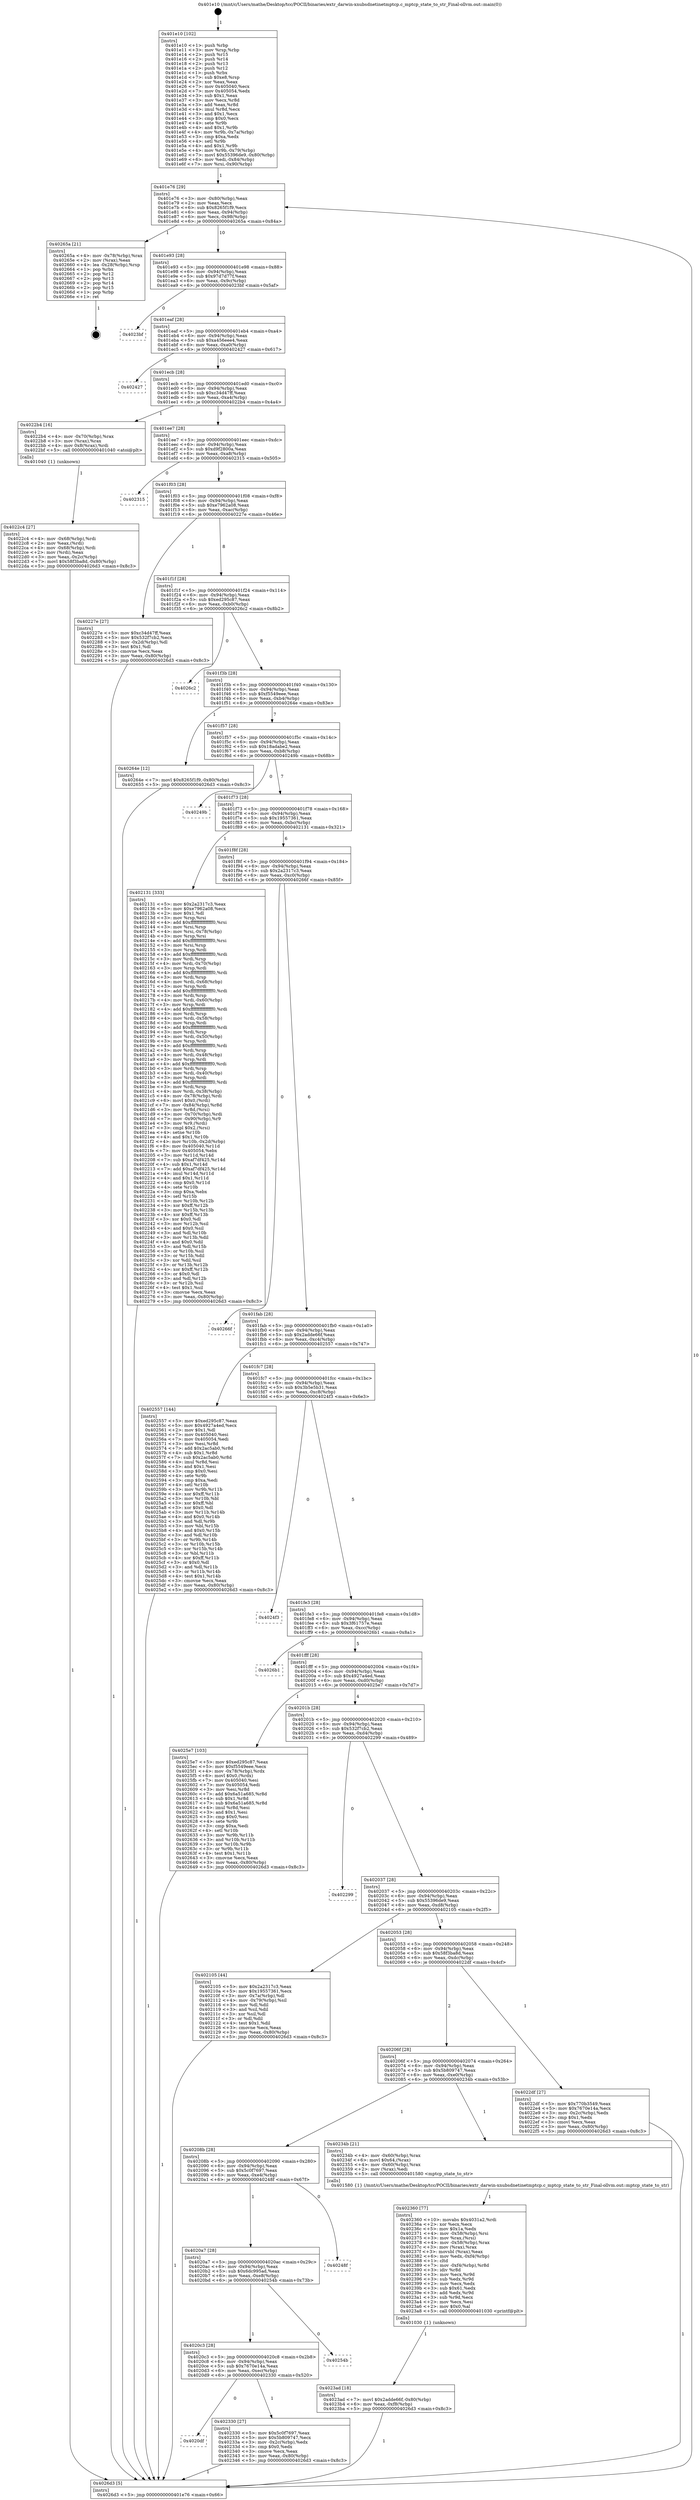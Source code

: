 digraph "0x401e10" {
  label = "0x401e10 (/mnt/c/Users/mathe/Desktop/tcc/POCII/binaries/extr_darwin-xnubsdnetinetmptcp.c_mptcp_state_to_str_Final-ollvm.out::main(0))"
  labelloc = "t"
  node[shape=record]

  Entry [label="",width=0.3,height=0.3,shape=circle,fillcolor=black,style=filled]
  "0x401e76" [label="{
     0x401e76 [29]\l
     | [instrs]\l
     &nbsp;&nbsp;0x401e76 \<+3\>: mov -0x80(%rbp),%eax\l
     &nbsp;&nbsp;0x401e79 \<+2\>: mov %eax,%ecx\l
     &nbsp;&nbsp;0x401e7b \<+6\>: sub $0x8265f1f9,%ecx\l
     &nbsp;&nbsp;0x401e81 \<+6\>: mov %eax,-0x94(%rbp)\l
     &nbsp;&nbsp;0x401e87 \<+6\>: mov %ecx,-0x98(%rbp)\l
     &nbsp;&nbsp;0x401e8d \<+6\>: je 000000000040265a \<main+0x84a\>\l
  }"]
  "0x40265a" [label="{
     0x40265a [21]\l
     | [instrs]\l
     &nbsp;&nbsp;0x40265a \<+4\>: mov -0x78(%rbp),%rax\l
     &nbsp;&nbsp;0x40265e \<+2\>: mov (%rax),%eax\l
     &nbsp;&nbsp;0x402660 \<+4\>: lea -0x28(%rbp),%rsp\l
     &nbsp;&nbsp;0x402664 \<+1\>: pop %rbx\l
     &nbsp;&nbsp;0x402665 \<+2\>: pop %r12\l
     &nbsp;&nbsp;0x402667 \<+2\>: pop %r13\l
     &nbsp;&nbsp;0x402669 \<+2\>: pop %r14\l
     &nbsp;&nbsp;0x40266b \<+2\>: pop %r15\l
     &nbsp;&nbsp;0x40266d \<+1\>: pop %rbp\l
     &nbsp;&nbsp;0x40266e \<+1\>: ret\l
  }"]
  "0x401e93" [label="{
     0x401e93 [28]\l
     | [instrs]\l
     &nbsp;&nbsp;0x401e93 \<+5\>: jmp 0000000000401e98 \<main+0x88\>\l
     &nbsp;&nbsp;0x401e98 \<+6\>: mov -0x94(%rbp),%eax\l
     &nbsp;&nbsp;0x401e9e \<+5\>: sub $0x97d7d77f,%eax\l
     &nbsp;&nbsp;0x401ea3 \<+6\>: mov %eax,-0x9c(%rbp)\l
     &nbsp;&nbsp;0x401ea9 \<+6\>: je 00000000004023bf \<main+0x5af\>\l
  }"]
  Exit [label="",width=0.3,height=0.3,shape=circle,fillcolor=black,style=filled,peripheries=2]
  "0x4023bf" [label="{
     0x4023bf\l
  }", style=dashed]
  "0x401eaf" [label="{
     0x401eaf [28]\l
     | [instrs]\l
     &nbsp;&nbsp;0x401eaf \<+5\>: jmp 0000000000401eb4 \<main+0xa4\>\l
     &nbsp;&nbsp;0x401eb4 \<+6\>: mov -0x94(%rbp),%eax\l
     &nbsp;&nbsp;0x401eba \<+5\>: sub $0xa456eee4,%eax\l
     &nbsp;&nbsp;0x401ebf \<+6\>: mov %eax,-0xa0(%rbp)\l
     &nbsp;&nbsp;0x401ec5 \<+6\>: je 0000000000402427 \<main+0x617\>\l
  }"]
  "0x4023ad" [label="{
     0x4023ad [18]\l
     | [instrs]\l
     &nbsp;&nbsp;0x4023ad \<+7\>: movl $0x2adde66f,-0x80(%rbp)\l
     &nbsp;&nbsp;0x4023b4 \<+6\>: mov %eax,-0xf8(%rbp)\l
     &nbsp;&nbsp;0x4023ba \<+5\>: jmp 00000000004026d3 \<main+0x8c3\>\l
  }"]
  "0x402427" [label="{
     0x402427\l
  }", style=dashed]
  "0x401ecb" [label="{
     0x401ecb [28]\l
     | [instrs]\l
     &nbsp;&nbsp;0x401ecb \<+5\>: jmp 0000000000401ed0 \<main+0xc0\>\l
     &nbsp;&nbsp;0x401ed0 \<+6\>: mov -0x94(%rbp),%eax\l
     &nbsp;&nbsp;0x401ed6 \<+5\>: sub $0xc34d47ff,%eax\l
     &nbsp;&nbsp;0x401edb \<+6\>: mov %eax,-0xa4(%rbp)\l
     &nbsp;&nbsp;0x401ee1 \<+6\>: je 00000000004022b4 \<main+0x4a4\>\l
  }"]
  "0x402360" [label="{
     0x402360 [77]\l
     | [instrs]\l
     &nbsp;&nbsp;0x402360 \<+10\>: movabs $0x4031a2,%rdi\l
     &nbsp;&nbsp;0x40236a \<+2\>: xor %ecx,%ecx\l
     &nbsp;&nbsp;0x40236c \<+5\>: mov $0x1a,%edx\l
     &nbsp;&nbsp;0x402371 \<+4\>: mov -0x58(%rbp),%rsi\l
     &nbsp;&nbsp;0x402375 \<+3\>: mov %rax,(%rsi)\l
     &nbsp;&nbsp;0x402378 \<+4\>: mov -0x58(%rbp),%rax\l
     &nbsp;&nbsp;0x40237c \<+3\>: mov (%rax),%rax\l
     &nbsp;&nbsp;0x40237f \<+3\>: movsbl (%rax),%eax\l
     &nbsp;&nbsp;0x402382 \<+6\>: mov %edx,-0xf4(%rbp)\l
     &nbsp;&nbsp;0x402388 \<+1\>: cltd\l
     &nbsp;&nbsp;0x402389 \<+7\>: mov -0xf4(%rbp),%r8d\l
     &nbsp;&nbsp;0x402390 \<+3\>: idiv %r8d\l
     &nbsp;&nbsp;0x402393 \<+3\>: mov %ecx,%r9d\l
     &nbsp;&nbsp;0x402396 \<+3\>: sub %edx,%r9d\l
     &nbsp;&nbsp;0x402399 \<+2\>: mov %ecx,%edx\l
     &nbsp;&nbsp;0x40239b \<+3\>: sub $0x61,%edx\l
     &nbsp;&nbsp;0x40239e \<+3\>: add %edx,%r9d\l
     &nbsp;&nbsp;0x4023a1 \<+3\>: sub %r9d,%ecx\l
     &nbsp;&nbsp;0x4023a4 \<+2\>: mov %ecx,%esi\l
     &nbsp;&nbsp;0x4023a6 \<+2\>: mov $0x0,%al\l
     &nbsp;&nbsp;0x4023a8 \<+5\>: call 0000000000401030 \<printf@plt\>\l
     | [calls]\l
     &nbsp;&nbsp;0x401030 \{1\} (unknown)\l
  }"]
  "0x4022b4" [label="{
     0x4022b4 [16]\l
     | [instrs]\l
     &nbsp;&nbsp;0x4022b4 \<+4\>: mov -0x70(%rbp),%rax\l
     &nbsp;&nbsp;0x4022b8 \<+3\>: mov (%rax),%rax\l
     &nbsp;&nbsp;0x4022bb \<+4\>: mov 0x8(%rax),%rdi\l
     &nbsp;&nbsp;0x4022bf \<+5\>: call 0000000000401040 \<atoi@plt\>\l
     | [calls]\l
     &nbsp;&nbsp;0x401040 \{1\} (unknown)\l
  }"]
  "0x401ee7" [label="{
     0x401ee7 [28]\l
     | [instrs]\l
     &nbsp;&nbsp;0x401ee7 \<+5\>: jmp 0000000000401eec \<main+0xdc\>\l
     &nbsp;&nbsp;0x401eec \<+6\>: mov -0x94(%rbp),%eax\l
     &nbsp;&nbsp;0x401ef2 \<+5\>: sub $0xd9f2800a,%eax\l
     &nbsp;&nbsp;0x401ef7 \<+6\>: mov %eax,-0xa8(%rbp)\l
     &nbsp;&nbsp;0x401efd \<+6\>: je 0000000000402315 \<main+0x505\>\l
  }"]
  "0x4020df" [label="{
     0x4020df\l
  }", style=dashed]
  "0x402315" [label="{
     0x402315\l
  }", style=dashed]
  "0x401f03" [label="{
     0x401f03 [28]\l
     | [instrs]\l
     &nbsp;&nbsp;0x401f03 \<+5\>: jmp 0000000000401f08 \<main+0xf8\>\l
     &nbsp;&nbsp;0x401f08 \<+6\>: mov -0x94(%rbp),%eax\l
     &nbsp;&nbsp;0x401f0e \<+5\>: sub $0xe7962a08,%eax\l
     &nbsp;&nbsp;0x401f13 \<+6\>: mov %eax,-0xac(%rbp)\l
     &nbsp;&nbsp;0x401f19 \<+6\>: je 000000000040227e \<main+0x46e\>\l
  }"]
  "0x402330" [label="{
     0x402330 [27]\l
     | [instrs]\l
     &nbsp;&nbsp;0x402330 \<+5\>: mov $0x5c0f7697,%eax\l
     &nbsp;&nbsp;0x402335 \<+5\>: mov $0x5b809747,%ecx\l
     &nbsp;&nbsp;0x40233a \<+3\>: mov -0x2c(%rbp),%edx\l
     &nbsp;&nbsp;0x40233d \<+3\>: cmp $0x0,%edx\l
     &nbsp;&nbsp;0x402340 \<+3\>: cmove %ecx,%eax\l
     &nbsp;&nbsp;0x402343 \<+3\>: mov %eax,-0x80(%rbp)\l
     &nbsp;&nbsp;0x402346 \<+5\>: jmp 00000000004026d3 \<main+0x8c3\>\l
  }"]
  "0x40227e" [label="{
     0x40227e [27]\l
     | [instrs]\l
     &nbsp;&nbsp;0x40227e \<+5\>: mov $0xc34d47ff,%eax\l
     &nbsp;&nbsp;0x402283 \<+5\>: mov $0x532f7cb2,%ecx\l
     &nbsp;&nbsp;0x402288 \<+3\>: mov -0x2d(%rbp),%dl\l
     &nbsp;&nbsp;0x40228b \<+3\>: test $0x1,%dl\l
     &nbsp;&nbsp;0x40228e \<+3\>: cmovne %ecx,%eax\l
     &nbsp;&nbsp;0x402291 \<+3\>: mov %eax,-0x80(%rbp)\l
     &nbsp;&nbsp;0x402294 \<+5\>: jmp 00000000004026d3 \<main+0x8c3\>\l
  }"]
  "0x401f1f" [label="{
     0x401f1f [28]\l
     | [instrs]\l
     &nbsp;&nbsp;0x401f1f \<+5\>: jmp 0000000000401f24 \<main+0x114\>\l
     &nbsp;&nbsp;0x401f24 \<+6\>: mov -0x94(%rbp),%eax\l
     &nbsp;&nbsp;0x401f2a \<+5\>: sub $0xed295c87,%eax\l
     &nbsp;&nbsp;0x401f2f \<+6\>: mov %eax,-0xb0(%rbp)\l
     &nbsp;&nbsp;0x401f35 \<+6\>: je 00000000004026c2 \<main+0x8b2\>\l
  }"]
  "0x4020c3" [label="{
     0x4020c3 [28]\l
     | [instrs]\l
     &nbsp;&nbsp;0x4020c3 \<+5\>: jmp 00000000004020c8 \<main+0x2b8\>\l
     &nbsp;&nbsp;0x4020c8 \<+6\>: mov -0x94(%rbp),%eax\l
     &nbsp;&nbsp;0x4020ce \<+5\>: sub $0x7670e14a,%eax\l
     &nbsp;&nbsp;0x4020d3 \<+6\>: mov %eax,-0xec(%rbp)\l
     &nbsp;&nbsp;0x4020d9 \<+6\>: je 0000000000402330 \<main+0x520\>\l
  }"]
  "0x4026c2" [label="{
     0x4026c2\l
  }", style=dashed]
  "0x401f3b" [label="{
     0x401f3b [28]\l
     | [instrs]\l
     &nbsp;&nbsp;0x401f3b \<+5\>: jmp 0000000000401f40 \<main+0x130\>\l
     &nbsp;&nbsp;0x401f40 \<+6\>: mov -0x94(%rbp),%eax\l
     &nbsp;&nbsp;0x401f46 \<+5\>: sub $0xf5549eee,%eax\l
     &nbsp;&nbsp;0x401f4b \<+6\>: mov %eax,-0xb4(%rbp)\l
     &nbsp;&nbsp;0x401f51 \<+6\>: je 000000000040264e \<main+0x83e\>\l
  }"]
  "0x40254b" [label="{
     0x40254b\l
  }", style=dashed]
  "0x40264e" [label="{
     0x40264e [12]\l
     | [instrs]\l
     &nbsp;&nbsp;0x40264e \<+7\>: movl $0x8265f1f9,-0x80(%rbp)\l
     &nbsp;&nbsp;0x402655 \<+5\>: jmp 00000000004026d3 \<main+0x8c3\>\l
  }"]
  "0x401f57" [label="{
     0x401f57 [28]\l
     | [instrs]\l
     &nbsp;&nbsp;0x401f57 \<+5\>: jmp 0000000000401f5c \<main+0x14c\>\l
     &nbsp;&nbsp;0x401f5c \<+6\>: mov -0x94(%rbp),%eax\l
     &nbsp;&nbsp;0x401f62 \<+5\>: sub $0x18adabe2,%eax\l
     &nbsp;&nbsp;0x401f67 \<+6\>: mov %eax,-0xb8(%rbp)\l
     &nbsp;&nbsp;0x401f6d \<+6\>: je 000000000040249b \<main+0x68b\>\l
  }"]
  "0x4020a7" [label="{
     0x4020a7 [28]\l
     | [instrs]\l
     &nbsp;&nbsp;0x4020a7 \<+5\>: jmp 00000000004020ac \<main+0x29c\>\l
     &nbsp;&nbsp;0x4020ac \<+6\>: mov -0x94(%rbp),%eax\l
     &nbsp;&nbsp;0x4020b2 \<+5\>: sub $0x6dc995ad,%eax\l
     &nbsp;&nbsp;0x4020b7 \<+6\>: mov %eax,-0xe8(%rbp)\l
     &nbsp;&nbsp;0x4020bd \<+6\>: je 000000000040254b \<main+0x73b\>\l
  }"]
  "0x40249b" [label="{
     0x40249b\l
  }", style=dashed]
  "0x401f73" [label="{
     0x401f73 [28]\l
     | [instrs]\l
     &nbsp;&nbsp;0x401f73 \<+5\>: jmp 0000000000401f78 \<main+0x168\>\l
     &nbsp;&nbsp;0x401f78 \<+6\>: mov -0x94(%rbp),%eax\l
     &nbsp;&nbsp;0x401f7e \<+5\>: sub $0x19557361,%eax\l
     &nbsp;&nbsp;0x401f83 \<+6\>: mov %eax,-0xbc(%rbp)\l
     &nbsp;&nbsp;0x401f89 \<+6\>: je 0000000000402131 \<main+0x321\>\l
  }"]
  "0x40248f" [label="{
     0x40248f\l
  }", style=dashed]
  "0x402131" [label="{
     0x402131 [333]\l
     | [instrs]\l
     &nbsp;&nbsp;0x402131 \<+5\>: mov $0x2a2317c3,%eax\l
     &nbsp;&nbsp;0x402136 \<+5\>: mov $0xe7962a08,%ecx\l
     &nbsp;&nbsp;0x40213b \<+2\>: mov $0x1,%dl\l
     &nbsp;&nbsp;0x40213d \<+3\>: mov %rsp,%rsi\l
     &nbsp;&nbsp;0x402140 \<+4\>: add $0xfffffffffffffff0,%rsi\l
     &nbsp;&nbsp;0x402144 \<+3\>: mov %rsi,%rsp\l
     &nbsp;&nbsp;0x402147 \<+4\>: mov %rsi,-0x78(%rbp)\l
     &nbsp;&nbsp;0x40214b \<+3\>: mov %rsp,%rsi\l
     &nbsp;&nbsp;0x40214e \<+4\>: add $0xfffffffffffffff0,%rsi\l
     &nbsp;&nbsp;0x402152 \<+3\>: mov %rsi,%rsp\l
     &nbsp;&nbsp;0x402155 \<+3\>: mov %rsp,%rdi\l
     &nbsp;&nbsp;0x402158 \<+4\>: add $0xfffffffffffffff0,%rdi\l
     &nbsp;&nbsp;0x40215c \<+3\>: mov %rdi,%rsp\l
     &nbsp;&nbsp;0x40215f \<+4\>: mov %rdi,-0x70(%rbp)\l
     &nbsp;&nbsp;0x402163 \<+3\>: mov %rsp,%rdi\l
     &nbsp;&nbsp;0x402166 \<+4\>: add $0xfffffffffffffff0,%rdi\l
     &nbsp;&nbsp;0x40216a \<+3\>: mov %rdi,%rsp\l
     &nbsp;&nbsp;0x40216d \<+4\>: mov %rdi,-0x68(%rbp)\l
     &nbsp;&nbsp;0x402171 \<+3\>: mov %rsp,%rdi\l
     &nbsp;&nbsp;0x402174 \<+4\>: add $0xfffffffffffffff0,%rdi\l
     &nbsp;&nbsp;0x402178 \<+3\>: mov %rdi,%rsp\l
     &nbsp;&nbsp;0x40217b \<+4\>: mov %rdi,-0x60(%rbp)\l
     &nbsp;&nbsp;0x40217f \<+3\>: mov %rsp,%rdi\l
     &nbsp;&nbsp;0x402182 \<+4\>: add $0xfffffffffffffff0,%rdi\l
     &nbsp;&nbsp;0x402186 \<+3\>: mov %rdi,%rsp\l
     &nbsp;&nbsp;0x402189 \<+4\>: mov %rdi,-0x58(%rbp)\l
     &nbsp;&nbsp;0x40218d \<+3\>: mov %rsp,%rdi\l
     &nbsp;&nbsp;0x402190 \<+4\>: add $0xfffffffffffffff0,%rdi\l
     &nbsp;&nbsp;0x402194 \<+3\>: mov %rdi,%rsp\l
     &nbsp;&nbsp;0x402197 \<+4\>: mov %rdi,-0x50(%rbp)\l
     &nbsp;&nbsp;0x40219b \<+3\>: mov %rsp,%rdi\l
     &nbsp;&nbsp;0x40219e \<+4\>: add $0xfffffffffffffff0,%rdi\l
     &nbsp;&nbsp;0x4021a2 \<+3\>: mov %rdi,%rsp\l
     &nbsp;&nbsp;0x4021a5 \<+4\>: mov %rdi,-0x48(%rbp)\l
     &nbsp;&nbsp;0x4021a9 \<+3\>: mov %rsp,%rdi\l
     &nbsp;&nbsp;0x4021ac \<+4\>: add $0xfffffffffffffff0,%rdi\l
     &nbsp;&nbsp;0x4021b0 \<+3\>: mov %rdi,%rsp\l
     &nbsp;&nbsp;0x4021b3 \<+4\>: mov %rdi,-0x40(%rbp)\l
     &nbsp;&nbsp;0x4021b7 \<+3\>: mov %rsp,%rdi\l
     &nbsp;&nbsp;0x4021ba \<+4\>: add $0xfffffffffffffff0,%rdi\l
     &nbsp;&nbsp;0x4021be \<+3\>: mov %rdi,%rsp\l
     &nbsp;&nbsp;0x4021c1 \<+4\>: mov %rdi,-0x38(%rbp)\l
     &nbsp;&nbsp;0x4021c5 \<+4\>: mov -0x78(%rbp),%rdi\l
     &nbsp;&nbsp;0x4021c9 \<+6\>: movl $0x0,(%rdi)\l
     &nbsp;&nbsp;0x4021cf \<+7\>: mov -0x84(%rbp),%r8d\l
     &nbsp;&nbsp;0x4021d6 \<+3\>: mov %r8d,(%rsi)\l
     &nbsp;&nbsp;0x4021d9 \<+4\>: mov -0x70(%rbp),%rdi\l
     &nbsp;&nbsp;0x4021dd \<+7\>: mov -0x90(%rbp),%r9\l
     &nbsp;&nbsp;0x4021e4 \<+3\>: mov %r9,(%rdi)\l
     &nbsp;&nbsp;0x4021e7 \<+3\>: cmpl $0x2,(%rsi)\l
     &nbsp;&nbsp;0x4021ea \<+4\>: setne %r10b\l
     &nbsp;&nbsp;0x4021ee \<+4\>: and $0x1,%r10b\l
     &nbsp;&nbsp;0x4021f2 \<+4\>: mov %r10b,-0x2d(%rbp)\l
     &nbsp;&nbsp;0x4021f6 \<+8\>: mov 0x405040,%r11d\l
     &nbsp;&nbsp;0x4021fe \<+7\>: mov 0x405054,%ebx\l
     &nbsp;&nbsp;0x402205 \<+3\>: mov %r11d,%r14d\l
     &nbsp;&nbsp;0x402208 \<+7\>: sub $0xaf7df425,%r14d\l
     &nbsp;&nbsp;0x40220f \<+4\>: sub $0x1,%r14d\l
     &nbsp;&nbsp;0x402213 \<+7\>: add $0xaf7df425,%r14d\l
     &nbsp;&nbsp;0x40221a \<+4\>: imul %r14d,%r11d\l
     &nbsp;&nbsp;0x40221e \<+4\>: and $0x1,%r11d\l
     &nbsp;&nbsp;0x402222 \<+4\>: cmp $0x0,%r11d\l
     &nbsp;&nbsp;0x402226 \<+4\>: sete %r10b\l
     &nbsp;&nbsp;0x40222a \<+3\>: cmp $0xa,%ebx\l
     &nbsp;&nbsp;0x40222d \<+4\>: setl %r15b\l
     &nbsp;&nbsp;0x402231 \<+3\>: mov %r10b,%r12b\l
     &nbsp;&nbsp;0x402234 \<+4\>: xor $0xff,%r12b\l
     &nbsp;&nbsp;0x402238 \<+3\>: mov %r15b,%r13b\l
     &nbsp;&nbsp;0x40223b \<+4\>: xor $0xff,%r13b\l
     &nbsp;&nbsp;0x40223f \<+3\>: xor $0x0,%dl\l
     &nbsp;&nbsp;0x402242 \<+3\>: mov %r12b,%sil\l
     &nbsp;&nbsp;0x402245 \<+4\>: and $0x0,%sil\l
     &nbsp;&nbsp;0x402249 \<+3\>: and %dl,%r10b\l
     &nbsp;&nbsp;0x40224c \<+3\>: mov %r13b,%dil\l
     &nbsp;&nbsp;0x40224f \<+4\>: and $0x0,%dil\l
     &nbsp;&nbsp;0x402253 \<+3\>: and %dl,%r15b\l
     &nbsp;&nbsp;0x402256 \<+3\>: or %r10b,%sil\l
     &nbsp;&nbsp;0x402259 \<+3\>: or %r15b,%dil\l
     &nbsp;&nbsp;0x40225c \<+3\>: xor %dil,%sil\l
     &nbsp;&nbsp;0x40225f \<+3\>: or %r13b,%r12b\l
     &nbsp;&nbsp;0x402262 \<+4\>: xor $0xff,%r12b\l
     &nbsp;&nbsp;0x402266 \<+3\>: or $0x0,%dl\l
     &nbsp;&nbsp;0x402269 \<+3\>: and %dl,%r12b\l
     &nbsp;&nbsp;0x40226c \<+3\>: or %r12b,%sil\l
     &nbsp;&nbsp;0x40226f \<+4\>: test $0x1,%sil\l
     &nbsp;&nbsp;0x402273 \<+3\>: cmovne %ecx,%eax\l
     &nbsp;&nbsp;0x402276 \<+3\>: mov %eax,-0x80(%rbp)\l
     &nbsp;&nbsp;0x402279 \<+5\>: jmp 00000000004026d3 \<main+0x8c3\>\l
  }"]
  "0x401f8f" [label="{
     0x401f8f [28]\l
     | [instrs]\l
     &nbsp;&nbsp;0x401f8f \<+5\>: jmp 0000000000401f94 \<main+0x184\>\l
     &nbsp;&nbsp;0x401f94 \<+6\>: mov -0x94(%rbp),%eax\l
     &nbsp;&nbsp;0x401f9a \<+5\>: sub $0x2a2317c3,%eax\l
     &nbsp;&nbsp;0x401f9f \<+6\>: mov %eax,-0xc0(%rbp)\l
     &nbsp;&nbsp;0x401fa5 \<+6\>: je 000000000040266f \<main+0x85f\>\l
  }"]
  "0x40208b" [label="{
     0x40208b [28]\l
     | [instrs]\l
     &nbsp;&nbsp;0x40208b \<+5\>: jmp 0000000000402090 \<main+0x280\>\l
     &nbsp;&nbsp;0x402090 \<+6\>: mov -0x94(%rbp),%eax\l
     &nbsp;&nbsp;0x402096 \<+5\>: sub $0x5c0f7697,%eax\l
     &nbsp;&nbsp;0x40209b \<+6\>: mov %eax,-0xe4(%rbp)\l
     &nbsp;&nbsp;0x4020a1 \<+6\>: je 000000000040248f \<main+0x67f\>\l
  }"]
  "0x40266f" [label="{
     0x40266f\l
  }", style=dashed]
  "0x401fab" [label="{
     0x401fab [28]\l
     | [instrs]\l
     &nbsp;&nbsp;0x401fab \<+5\>: jmp 0000000000401fb0 \<main+0x1a0\>\l
     &nbsp;&nbsp;0x401fb0 \<+6\>: mov -0x94(%rbp),%eax\l
     &nbsp;&nbsp;0x401fb6 \<+5\>: sub $0x2adde66f,%eax\l
     &nbsp;&nbsp;0x401fbb \<+6\>: mov %eax,-0xc4(%rbp)\l
     &nbsp;&nbsp;0x401fc1 \<+6\>: je 0000000000402557 \<main+0x747\>\l
  }"]
  "0x40234b" [label="{
     0x40234b [21]\l
     | [instrs]\l
     &nbsp;&nbsp;0x40234b \<+4\>: mov -0x60(%rbp),%rax\l
     &nbsp;&nbsp;0x40234f \<+6\>: movl $0x64,(%rax)\l
     &nbsp;&nbsp;0x402355 \<+4\>: mov -0x60(%rbp),%rax\l
     &nbsp;&nbsp;0x402359 \<+2\>: mov (%rax),%edi\l
     &nbsp;&nbsp;0x40235b \<+5\>: call 0000000000401580 \<mptcp_state_to_str\>\l
     | [calls]\l
     &nbsp;&nbsp;0x401580 \{1\} (/mnt/c/Users/mathe/Desktop/tcc/POCII/binaries/extr_darwin-xnubsdnetinetmptcp.c_mptcp_state_to_str_Final-ollvm.out::mptcp_state_to_str)\l
  }"]
  "0x402557" [label="{
     0x402557 [144]\l
     | [instrs]\l
     &nbsp;&nbsp;0x402557 \<+5\>: mov $0xed295c87,%eax\l
     &nbsp;&nbsp;0x40255c \<+5\>: mov $0x4927a4ed,%ecx\l
     &nbsp;&nbsp;0x402561 \<+2\>: mov $0x1,%dl\l
     &nbsp;&nbsp;0x402563 \<+7\>: mov 0x405040,%esi\l
     &nbsp;&nbsp;0x40256a \<+7\>: mov 0x405054,%edi\l
     &nbsp;&nbsp;0x402571 \<+3\>: mov %esi,%r8d\l
     &nbsp;&nbsp;0x402574 \<+7\>: add $0x2ac5ab0,%r8d\l
     &nbsp;&nbsp;0x40257b \<+4\>: sub $0x1,%r8d\l
     &nbsp;&nbsp;0x40257f \<+7\>: sub $0x2ac5ab0,%r8d\l
     &nbsp;&nbsp;0x402586 \<+4\>: imul %r8d,%esi\l
     &nbsp;&nbsp;0x40258a \<+3\>: and $0x1,%esi\l
     &nbsp;&nbsp;0x40258d \<+3\>: cmp $0x0,%esi\l
     &nbsp;&nbsp;0x402590 \<+4\>: sete %r9b\l
     &nbsp;&nbsp;0x402594 \<+3\>: cmp $0xa,%edi\l
     &nbsp;&nbsp;0x402597 \<+4\>: setl %r10b\l
     &nbsp;&nbsp;0x40259b \<+3\>: mov %r9b,%r11b\l
     &nbsp;&nbsp;0x40259e \<+4\>: xor $0xff,%r11b\l
     &nbsp;&nbsp;0x4025a2 \<+3\>: mov %r10b,%bl\l
     &nbsp;&nbsp;0x4025a5 \<+3\>: xor $0xff,%bl\l
     &nbsp;&nbsp;0x4025a8 \<+3\>: xor $0x0,%dl\l
     &nbsp;&nbsp;0x4025ab \<+3\>: mov %r11b,%r14b\l
     &nbsp;&nbsp;0x4025ae \<+4\>: and $0x0,%r14b\l
     &nbsp;&nbsp;0x4025b2 \<+3\>: and %dl,%r9b\l
     &nbsp;&nbsp;0x4025b5 \<+3\>: mov %bl,%r15b\l
     &nbsp;&nbsp;0x4025b8 \<+4\>: and $0x0,%r15b\l
     &nbsp;&nbsp;0x4025bc \<+3\>: and %dl,%r10b\l
     &nbsp;&nbsp;0x4025bf \<+3\>: or %r9b,%r14b\l
     &nbsp;&nbsp;0x4025c2 \<+3\>: or %r10b,%r15b\l
     &nbsp;&nbsp;0x4025c5 \<+3\>: xor %r15b,%r14b\l
     &nbsp;&nbsp;0x4025c8 \<+3\>: or %bl,%r11b\l
     &nbsp;&nbsp;0x4025cb \<+4\>: xor $0xff,%r11b\l
     &nbsp;&nbsp;0x4025cf \<+3\>: or $0x0,%dl\l
     &nbsp;&nbsp;0x4025d2 \<+3\>: and %dl,%r11b\l
     &nbsp;&nbsp;0x4025d5 \<+3\>: or %r11b,%r14b\l
     &nbsp;&nbsp;0x4025d8 \<+4\>: test $0x1,%r14b\l
     &nbsp;&nbsp;0x4025dc \<+3\>: cmovne %ecx,%eax\l
     &nbsp;&nbsp;0x4025df \<+3\>: mov %eax,-0x80(%rbp)\l
     &nbsp;&nbsp;0x4025e2 \<+5\>: jmp 00000000004026d3 \<main+0x8c3\>\l
  }"]
  "0x401fc7" [label="{
     0x401fc7 [28]\l
     | [instrs]\l
     &nbsp;&nbsp;0x401fc7 \<+5\>: jmp 0000000000401fcc \<main+0x1bc\>\l
     &nbsp;&nbsp;0x401fcc \<+6\>: mov -0x94(%rbp),%eax\l
     &nbsp;&nbsp;0x401fd2 \<+5\>: sub $0x3b5e5b31,%eax\l
     &nbsp;&nbsp;0x401fd7 \<+6\>: mov %eax,-0xc8(%rbp)\l
     &nbsp;&nbsp;0x401fdd \<+6\>: je 00000000004024f3 \<main+0x6e3\>\l
  }"]
  "0x40206f" [label="{
     0x40206f [28]\l
     | [instrs]\l
     &nbsp;&nbsp;0x40206f \<+5\>: jmp 0000000000402074 \<main+0x264\>\l
     &nbsp;&nbsp;0x402074 \<+6\>: mov -0x94(%rbp),%eax\l
     &nbsp;&nbsp;0x40207a \<+5\>: sub $0x5b809747,%eax\l
     &nbsp;&nbsp;0x40207f \<+6\>: mov %eax,-0xe0(%rbp)\l
     &nbsp;&nbsp;0x402085 \<+6\>: je 000000000040234b \<main+0x53b\>\l
  }"]
  "0x4024f3" [label="{
     0x4024f3\l
  }", style=dashed]
  "0x401fe3" [label="{
     0x401fe3 [28]\l
     | [instrs]\l
     &nbsp;&nbsp;0x401fe3 \<+5\>: jmp 0000000000401fe8 \<main+0x1d8\>\l
     &nbsp;&nbsp;0x401fe8 \<+6\>: mov -0x94(%rbp),%eax\l
     &nbsp;&nbsp;0x401fee \<+5\>: sub $0x3f61757e,%eax\l
     &nbsp;&nbsp;0x401ff3 \<+6\>: mov %eax,-0xcc(%rbp)\l
     &nbsp;&nbsp;0x401ff9 \<+6\>: je 00000000004026b1 \<main+0x8a1\>\l
  }"]
  "0x4022df" [label="{
     0x4022df [27]\l
     | [instrs]\l
     &nbsp;&nbsp;0x4022df \<+5\>: mov $0x770b3549,%eax\l
     &nbsp;&nbsp;0x4022e4 \<+5\>: mov $0x7670e14a,%ecx\l
     &nbsp;&nbsp;0x4022e9 \<+3\>: mov -0x2c(%rbp),%edx\l
     &nbsp;&nbsp;0x4022ec \<+3\>: cmp $0x1,%edx\l
     &nbsp;&nbsp;0x4022ef \<+3\>: cmovl %ecx,%eax\l
     &nbsp;&nbsp;0x4022f2 \<+3\>: mov %eax,-0x80(%rbp)\l
     &nbsp;&nbsp;0x4022f5 \<+5\>: jmp 00000000004026d3 \<main+0x8c3\>\l
  }"]
  "0x4026b1" [label="{
     0x4026b1\l
  }", style=dashed]
  "0x401fff" [label="{
     0x401fff [28]\l
     | [instrs]\l
     &nbsp;&nbsp;0x401fff \<+5\>: jmp 0000000000402004 \<main+0x1f4\>\l
     &nbsp;&nbsp;0x402004 \<+6\>: mov -0x94(%rbp),%eax\l
     &nbsp;&nbsp;0x40200a \<+5\>: sub $0x4927a4ed,%eax\l
     &nbsp;&nbsp;0x40200f \<+6\>: mov %eax,-0xd0(%rbp)\l
     &nbsp;&nbsp;0x402015 \<+6\>: je 00000000004025e7 \<main+0x7d7\>\l
  }"]
  "0x4022c4" [label="{
     0x4022c4 [27]\l
     | [instrs]\l
     &nbsp;&nbsp;0x4022c4 \<+4\>: mov -0x68(%rbp),%rdi\l
     &nbsp;&nbsp;0x4022c8 \<+2\>: mov %eax,(%rdi)\l
     &nbsp;&nbsp;0x4022ca \<+4\>: mov -0x68(%rbp),%rdi\l
     &nbsp;&nbsp;0x4022ce \<+2\>: mov (%rdi),%eax\l
     &nbsp;&nbsp;0x4022d0 \<+3\>: mov %eax,-0x2c(%rbp)\l
     &nbsp;&nbsp;0x4022d3 \<+7\>: movl $0x58f3ba8d,-0x80(%rbp)\l
     &nbsp;&nbsp;0x4022da \<+5\>: jmp 00000000004026d3 \<main+0x8c3\>\l
  }"]
  "0x4025e7" [label="{
     0x4025e7 [103]\l
     | [instrs]\l
     &nbsp;&nbsp;0x4025e7 \<+5\>: mov $0xed295c87,%eax\l
     &nbsp;&nbsp;0x4025ec \<+5\>: mov $0xf5549eee,%ecx\l
     &nbsp;&nbsp;0x4025f1 \<+4\>: mov -0x78(%rbp),%rdx\l
     &nbsp;&nbsp;0x4025f5 \<+6\>: movl $0x0,(%rdx)\l
     &nbsp;&nbsp;0x4025fb \<+7\>: mov 0x405040,%esi\l
     &nbsp;&nbsp;0x402602 \<+7\>: mov 0x405054,%edi\l
     &nbsp;&nbsp;0x402609 \<+3\>: mov %esi,%r8d\l
     &nbsp;&nbsp;0x40260c \<+7\>: add $0x6a51a685,%r8d\l
     &nbsp;&nbsp;0x402613 \<+4\>: sub $0x1,%r8d\l
     &nbsp;&nbsp;0x402617 \<+7\>: sub $0x6a51a685,%r8d\l
     &nbsp;&nbsp;0x40261e \<+4\>: imul %r8d,%esi\l
     &nbsp;&nbsp;0x402622 \<+3\>: and $0x1,%esi\l
     &nbsp;&nbsp;0x402625 \<+3\>: cmp $0x0,%esi\l
     &nbsp;&nbsp;0x402628 \<+4\>: sete %r9b\l
     &nbsp;&nbsp;0x40262c \<+3\>: cmp $0xa,%edi\l
     &nbsp;&nbsp;0x40262f \<+4\>: setl %r10b\l
     &nbsp;&nbsp;0x402633 \<+3\>: mov %r9b,%r11b\l
     &nbsp;&nbsp;0x402636 \<+3\>: and %r10b,%r11b\l
     &nbsp;&nbsp;0x402639 \<+3\>: xor %r10b,%r9b\l
     &nbsp;&nbsp;0x40263c \<+3\>: or %r9b,%r11b\l
     &nbsp;&nbsp;0x40263f \<+4\>: test $0x1,%r11b\l
     &nbsp;&nbsp;0x402643 \<+3\>: cmovne %ecx,%eax\l
     &nbsp;&nbsp;0x402646 \<+3\>: mov %eax,-0x80(%rbp)\l
     &nbsp;&nbsp;0x402649 \<+5\>: jmp 00000000004026d3 \<main+0x8c3\>\l
  }"]
  "0x40201b" [label="{
     0x40201b [28]\l
     | [instrs]\l
     &nbsp;&nbsp;0x40201b \<+5\>: jmp 0000000000402020 \<main+0x210\>\l
     &nbsp;&nbsp;0x402020 \<+6\>: mov -0x94(%rbp),%eax\l
     &nbsp;&nbsp;0x402026 \<+5\>: sub $0x532f7cb2,%eax\l
     &nbsp;&nbsp;0x40202b \<+6\>: mov %eax,-0xd4(%rbp)\l
     &nbsp;&nbsp;0x402031 \<+6\>: je 0000000000402299 \<main+0x489\>\l
  }"]
  "0x401e10" [label="{
     0x401e10 [102]\l
     | [instrs]\l
     &nbsp;&nbsp;0x401e10 \<+1\>: push %rbp\l
     &nbsp;&nbsp;0x401e11 \<+3\>: mov %rsp,%rbp\l
     &nbsp;&nbsp;0x401e14 \<+2\>: push %r15\l
     &nbsp;&nbsp;0x401e16 \<+2\>: push %r14\l
     &nbsp;&nbsp;0x401e18 \<+2\>: push %r13\l
     &nbsp;&nbsp;0x401e1a \<+2\>: push %r12\l
     &nbsp;&nbsp;0x401e1c \<+1\>: push %rbx\l
     &nbsp;&nbsp;0x401e1d \<+7\>: sub $0xe8,%rsp\l
     &nbsp;&nbsp;0x401e24 \<+2\>: xor %eax,%eax\l
     &nbsp;&nbsp;0x401e26 \<+7\>: mov 0x405040,%ecx\l
     &nbsp;&nbsp;0x401e2d \<+7\>: mov 0x405054,%edx\l
     &nbsp;&nbsp;0x401e34 \<+3\>: sub $0x1,%eax\l
     &nbsp;&nbsp;0x401e37 \<+3\>: mov %ecx,%r8d\l
     &nbsp;&nbsp;0x401e3a \<+3\>: add %eax,%r8d\l
     &nbsp;&nbsp;0x401e3d \<+4\>: imul %r8d,%ecx\l
     &nbsp;&nbsp;0x401e41 \<+3\>: and $0x1,%ecx\l
     &nbsp;&nbsp;0x401e44 \<+3\>: cmp $0x0,%ecx\l
     &nbsp;&nbsp;0x401e47 \<+4\>: sete %r9b\l
     &nbsp;&nbsp;0x401e4b \<+4\>: and $0x1,%r9b\l
     &nbsp;&nbsp;0x401e4f \<+4\>: mov %r9b,-0x7a(%rbp)\l
     &nbsp;&nbsp;0x401e53 \<+3\>: cmp $0xa,%edx\l
     &nbsp;&nbsp;0x401e56 \<+4\>: setl %r9b\l
     &nbsp;&nbsp;0x401e5a \<+4\>: and $0x1,%r9b\l
     &nbsp;&nbsp;0x401e5e \<+4\>: mov %r9b,-0x79(%rbp)\l
     &nbsp;&nbsp;0x401e62 \<+7\>: movl $0x55396de9,-0x80(%rbp)\l
     &nbsp;&nbsp;0x401e69 \<+6\>: mov %edi,-0x84(%rbp)\l
     &nbsp;&nbsp;0x401e6f \<+7\>: mov %rsi,-0x90(%rbp)\l
  }"]
  "0x402299" [label="{
     0x402299\l
  }", style=dashed]
  "0x402037" [label="{
     0x402037 [28]\l
     | [instrs]\l
     &nbsp;&nbsp;0x402037 \<+5\>: jmp 000000000040203c \<main+0x22c\>\l
     &nbsp;&nbsp;0x40203c \<+6\>: mov -0x94(%rbp),%eax\l
     &nbsp;&nbsp;0x402042 \<+5\>: sub $0x55396de9,%eax\l
     &nbsp;&nbsp;0x402047 \<+6\>: mov %eax,-0xd8(%rbp)\l
     &nbsp;&nbsp;0x40204d \<+6\>: je 0000000000402105 \<main+0x2f5\>\l
  }"]
  "0x4026d3" [label="{
     0x4026d3 [5]\l
     | [instrs]\l
     &nbsp;&nbsp;0x4026d3 \<+5\>: jmp 0000000000401e76 \<main+0x66\>\l
  }"]
  "0x402105" [label="{
     0x402105 [44]\l
     | [instrs]\l
     &nbsp;&nbsp;0x402105 \<+5\>: mov $0x2a2317c3,%eax\l
     &nbsp;&nbsp;0x40210a \<+5\>: mov $0x19557361,%ecx\l
     &nbsp;&nbsp;0x40210f \<+3\>: mov -0x7a(%rbp),%dl\l
     &nbsp;&nbsp;0x402112 \<+4\>: mov -0x79(%rbp),%sil\l
     &nbsp;&nbsp;0x402116 \<+3\>: mov %dl,%dil\l
     &nbsp;&nbsp;0x402119 \<+3\>: and %sil,%dil\l
     &nbsp;&nbsp;0x40211c \<+3\>: xor %sil,%dl\l
     &nbsp;&nbsp;0x40211f \<+3\>: or %dl,%dil\l
     &nbsp;&nbsp;0x402122 \<+4\>: test $0x1,%dil\l
     &nbsp;&nbsp;0x402126 \<+3\>: cmovne %ecx,%eax\l
     &nbsp;&nbsp;0x402129 \<+3\>: mov %eax,-0x80(%rbp)\l
     &nbsp;&nbsp;0x40212c \<+5\>: jmp 00000000004026d3 \<main+0x8c3\>\l
  }"]
  "0x402053" [label="{
     0x402053 [28]\l
     | [instrs]\l
     &nbsp;&nbsp;0x402053 \<+5\>: jmp 0000000000402058 \<main+0x248\>\l
     &nbsp;&nbsp;0x402058 \<+6\>: mov -0x94(%rbp),%eax\l
     &nbsp;&nbsp;0x40205e \<+5\>: sub $0x58f3ba8d,%eax\l
     &nbsp;&nbsp;0x402063 \<+6\>: mov %eax,-0xdc(%rbp)\l
     &nbsp;&nbsp;0x402069 \<+6\>: je 00000000004022df \<main+0x4cf\>\l
  }"]
  Entry -> "0x401e10" [label=" 1"]
  "0x401e76" -> "0x40265a" [label=" 1"]
  "0x401e76" -> "0x401e93" [label=" 10"]
  "0x40265a" -> Exit [label=" 1"]
  "0x401e93" -> "0x4023bf" [label=" 0"]
  "0x401e93" -> "0x401eaf" [label=" 10"]
  "0x40264e" -> "0x4026d3" [label=" 1"]
  "0x401eaf" -> "0x402427" [label=" 0"]
  "0x401eaf" -> "0x401ecb" [label=" 10"]
  "0x4025e7" -> "0x4026d3" [label=" 1"]
  "0x401ecb" -> "0x4022b4" [label=" 1"]
  "0x401ecb" -> "0x401ee7" [label=" 9"]
  "0x402557" -> "0x4026d3" [label=" 1"]
  "0x401ee7" -> "0x402315" [label=" 0"]
  "0x401ee7" -> "0x401f03" [label=" 9"]
  "0x4023ad" -> "0x4026d3" [label=" 1"]
  "0x401f03" -> "0x40227e" [label=" 1"]
  "0x401f03" -> "0x401f1f" [label=" 8"]
  "0x402360" -> "0x4023ad" [label=" 1"]
  "0x401f1f" -> "0x4026c2" [label=" 0"]
  "0x401f1f" -> "0x401f3b" [label=" 8"]
  "0x402330" -> "0x4026d3" [label=" 1"]
  "0x401f3b" -> "0x40264e" [label=" 1"]
  "0x401f3b" -> "0x401f57" [label=" 7"]
  "0x4020c3" -> "0x4020df" [label=" 0"]
  "0x401f57" -> "0x40249b" [label=" 0"]
  "0x401f57" -> "0x401f73" [label=" 7"]
  "0x40234b" -> "0x402360" [label=" 1"]
  "0x401f73" -> "0x402131" [label=" 1"]
  "0x401f73" -> "0x401f8f" [label=" 6"]
  "0x4020a7" -> "0x4020c3" [label=" 1"]
  "0x401f8f" -> "0x40266f" [label=" 0"]
  "0x401f8f" -> "0x401fab" [label=" 6"]
  "0x4020c3" -> "0x402330" [label=" 1"]
  "0x401fab" -> "0x402557" [label=" 1"]
  "0x401fab" -> "0x401fc7" [label=" 5"]
  "0x40208b" -> "0x4020a7" [label=" 1"]
  "0x401fc7" -> "0x4024f3" [label=" 0"]
  "0x401fc7" -> "0x401fe3" [label=" 5"]
  "0x4020a7" -> "0x40254b" [label=" 0"]
  "0x401fe3" -> "0x4026b1" [label=" 0"]
  "0x401fe3" -> "0x401fff" [label=" 5"]
  "0x40206f" -> "0x40208b" [label=" 1"]
  "0x401fff" -> "0x4025e7" [label=" 1"]
  "0x401fff" -> "0x40201b" [label=" 4"]
  "0x40208b" -> "0x40248f" [label=" 0"]
  "0x40201b" -> "0x402299" [label=" 0"]
  "0x40201b" -> "0x402037" [label=" 4"]
  "0x402053" -> "0x40206f" [label=" 2"]
  "0x402037" -> "0x402105" [label=" 1"]
  "0x402037" -> "0x402053" [label=" 3"]
  "0x402105" -> "0x4026d3" [label=" 1"]
  "0x401e10" -> "0x401e76" [label=" 1"]
  "0x4026d3" -> "0x401e76" [label=" 10"]
  "0x4022df" -> "0x4026d3" [label=" 1"]
  "0x402131" -> "0x4026d3" [label=" 1"]
  "0x40227e" -> "0x4026d3" [label=" 1"]
  "0x4022b4" -> "0x4022c4" [label=" 1"]
  "0x4022c4" -> "0x4026d3" [label=" 1"]
  "0x40206f" -> "0x40234b" [label=" 1"]
  "0x402053" -> "0x4022df" [label=" 1"]
}

